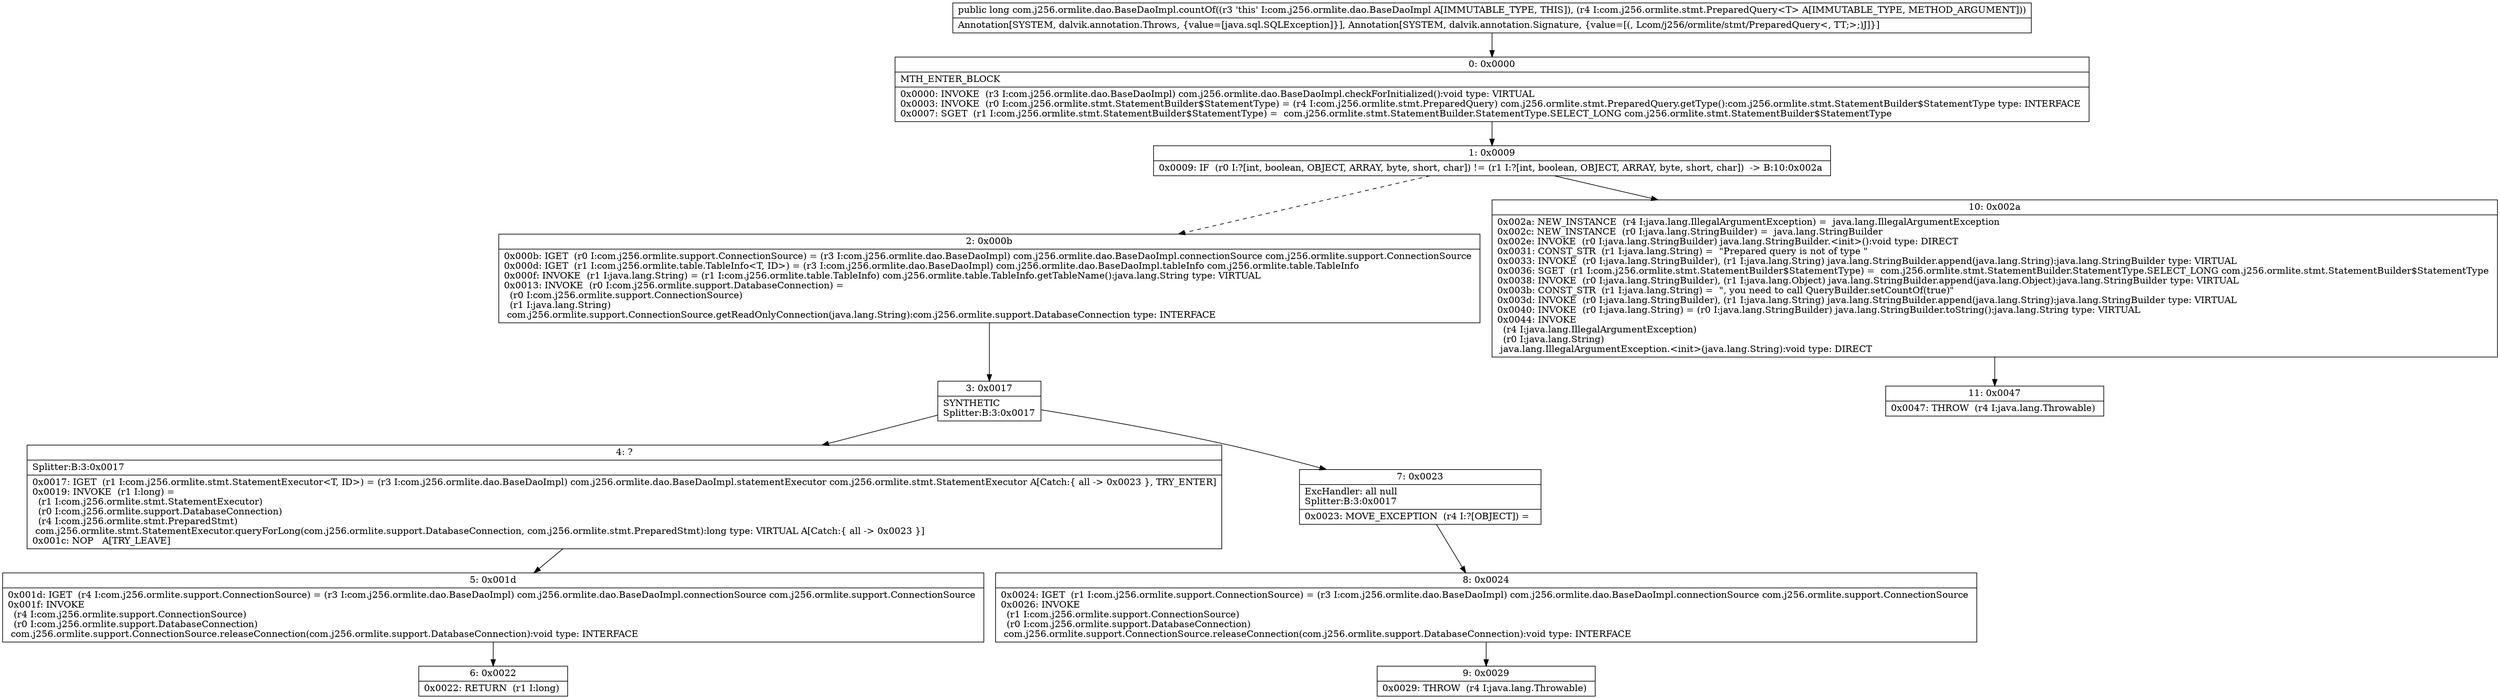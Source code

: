 digraph "CFG forcom.j256.ormlite.dao.BaseDaoImpl.countOf(Lcom\/j256\/ormlite\/stmt\/PreparedQuery;)J" {
Node_0 [shape=record,label="{0\:\ 0x0000|MTH_ENTER_BLOCK\l|0x0000: INVOKE  (r3 I:com.j256.ormlite.dao.BaseDaoImpl) com.j256.ormlite.dao.BaseDaoImpl.checkForInitialized():void type: VIRTUAL \l0x0003: INVOKE  (r0 I:com.j256.ormlite.stmt.StatementBuilder$StatementType) = (r4 I:com.j256.ormlite.stmt.PreparedQuery) com.j256.ormlite.stmt.PreparedQuery.getType():com.j256.ormlite.stmt.StatementBuilder$StatementType type: INTERFACE \l0x0007: SGET  (r1 I:com.j256.ormlite.stmt.StatementBuilder$StatementType) =  com.j256.ormlite.stmt.StatementBuilder.StatementType.SELECT_LONG com.j256.ormlite.stmt.StatementBuilder$StatementType \l}"];
Node_1 [shape=record,label="{1\:\ 0x0009|0x0009: IF  (r0 I:?[int, boolean, OBJECT, ARRAY, byte, short, char]) != (r1 I:?[int, boolean, OBJECT, ARRAY, byte, short, char])  \-\> B:10:0x002a \l}"];
Node_2 [shape=record,label="{2\:\ 0x000b|0x000b: IGET  (r0 I:com.j256.ormlite.support.ConnectionSource) = (r3 I:com.j256.ormlite.dao.BaseDaoImpl) com.j256.ormlite.dao.BaseDaoImpl.connectionSource com.j256.ormlite.support.ConnectionSource \l0x000d: IGET  (r1 I:com.j256.ormlite.table.TableInfo\<T, ID\>) = (r3 I:com.j256.ormlite.dao.BaseDaoImpl) com.j256.ormlite.dao.BaseDaoImpl.tableInfo com.j256.ormlite.table.TableInfo \l0x000f: INVOKE  (r1 I:java.lang.String) = (r1 I:com.j256.ormlite.table.TableInfo) com.j256.ormlite.table.TableInfo.getTableName():java.lang.String type: VIRTUAL \l0x0013: INVOKE  (r0 I:com.j256.ormlite.support.DatabaseConnection) = \l  (r0 I:com.j256.ormlite.support.ConnectionSource)\l  (r1 I:java.lang.String)\l com.j256.ormlite.support.ConnectionSource.getReadOnlyConnection(java.lang.String):com.j256.ormlite.support.DatabaseConnection type: INTERFACE \l}"];
Node_3 [shape=record,label="{3\:\ 0x0017|SYNTHETIC\lSplitter:B:3:0x0017\l}"];
Node_4 [shape=record,label="{4\:\ ?|Splitter:B:3:0x0017\l|0x0017: IGET  (r1 I:com.j256.ormlite.stmt.StatementExecutor\<T, ID\>) = (r3 I:com.j256.ormlite.dao.BaseDaoImpl) com.j256.ormlite.dao.BaseDaoImpl.statementExecutor com.j256.ormlite.stmt.StatementExecutor A[Catch:\{ all \-\> 0x0023 \}, TRY_ENTER]\l0x0019: INVOKE  (r1 I:long) = \l  (r1 I:com.j256.ormlite.stmt.StatementExecutor)\l  (r0 I:com.j256.ormlite.support.DatabaseConnection)\l  (r4 I:com.j256.ormlite.stmt.PreparedStmt)\l com.j256.ormlite.stmt.StatementExecutor.queryForLong(com.j256.ormlite.support.DatabaseConnection, com.j256.ormlite.stmt.PreparedStmt):long type: VIRTUAL A[Catch:\{ all \-\> 0x0023 \}]\l0x001c: NOP   A[TRY_LEAVE]\l}"];
Node_5 [shape=record,label="{5\:\ 0x001d|0x001d: IGET  (r4 I:com.j256.ormlite.support.ConnectionSource) = (r3 I:com.j256.ormlite.dao.BaseDaoImpl) com.j256.ormlite.dao.BaseDaoImpl.connectionSource com.j256.ormlite.support.ConnectionSource \l0x001f: INVOKE  \l  (r4 I:com.j256.ormlite.support.ConnectionSource)\l  (r0 I:com.j256.ormlite.support.DatabaseConnection)\l com.j256.ormlite.support.ConnectionSource.releaseConnection(com.j256.ormlite.support.DatabaseConnection):void type: INTERFACE \l}"];
Node_6 [shape=record,label="{6\:\ 0x0022|0x0022: RETURN  (r1 I:long) \l}"];
Node_7 [shape=record,label="{7\:\ 0x0023|ExcHandler: all null\lSplitter:B:3:0x0017\l|0x0023: MOVE_EXCEPTION  (r4 I:?[OBJECT]) =  \l}"];
Node_8 [shape=record,label="{8\:\ 0x0024|0x0024: IGET  (r1 I:com.j256.ormlite.support.ConnectionSource) = (r3 I:com.j256.ormlite.dao.BaseDaoImpl) com.j256.ormlite.dao.BaseDaoImpl.connectionSource com.j256.ormlite.support.ConnectionSource \l0x0026: INVOKE  \l  (r1 I:com.j256.ormlite.support.ConnectionSource)\l  (r0 I:com.j256.ormlite.support.DatabaseConnection)\l com.j256.ormlite.support.ConnectionSource.releaseConnection(com.j256.ormlite.support.DatabaseConnection):void type: INTERFACE \l}"];
Node_9 [shape=record,label="{9\:\ 0x0029|0x0029: THROW  (r4 I:java.lang.Throwable) \l}"];
Node_10 [shape=record,label="{10\:\ 0x002a|0x002a: NEW_INSTANCE  (r4 I:java.lang.IllegalArgumentException) =  java.lang.IllegalArgumentException \l0x002c: NEW_INSTANCE  (r0 I:java.lang.StringBuilder) =  java.lang.StringBuilder \l0x002e: INVOKE  (r0 I:java.lang.StringBuilder) java.lang.StringBuilder.\<init\>():void type: DIRECT \l0x0031: CONST_STR  (r1 I:java.lang.String) =  \"Prepared query is not of type \" \l0x0033: INVOKE  (r0 I:java.lang.StringBuilder), (r1 I:java.lang.String) java.lang.StringBuilder.append(java.lang.String):java.lang.StringBuilder type: VIRTUAL \l0x0036: SGET  (r1 I:com.j256.ormlite.stmt.StatementBuilder$StatementType) =  com.j256.ormlite.stmt.StatementBuilder.StatementType.SELECT_LONG com.j256.ormlite.stmt.StatementBuilder$StatementType \l0x0038: INVOKE  (r0 I:java.lang.StringBuilder), (r1 I:java.lang.Object) java.lang.StringBuilder.append(java.lang.Object):java.lang.StringBuilder type: VIRTUAL \l0x003b: CONST_STR  (r1 I:java.lang.String) =  \", you need to call QueryBuilder.setCountOf(true)\" \l0x003d: INVOKE  (r0 I:java.lang.StringBuilder), (r1 I:java.lang.String) java.lang.StringBuilder.append(java.lang.String):java.lang.StringBuilder type: VIRTUAL \l0x0040: INVOKE  (r0 I:java.lang.String) = (r0 I:java.lang.StringBuilder) java.lang.StringBuilder.toString():java.lang.String type: VIRTUAL \l0x0044: INVOKE  \l  (r4 I:java.lang.IllegalArgumentException)\l  (r0 I:java.lang.String)\l java.lang.IllegalArgumentException.\<init\>(java.lang.String):void type: DIRECT \l}"];
Node_11 [shape=record,label="{11\:\ 0x0047|0x0047: THROW  (r4 I:java.lang.Throwable) \l}"];
MethodNode[shape=record,label="{public long com.j256.ormlite.dao.BaseDaoImpl.countOf((r3 'this' I:com.j256.ormlite.dao.BaseDaoImpl A[IMMUTABLE_TYPE, THIS]), (r4 I:com.j256.ormlite.stmt.PreparedQuery\<T\> A[IMMUTABLE_TYPE, METHOD_ARGUMENT]))  | Annotation[SYSTEM, dalvik.annotation.Throws, \{value=[java.sql.SQLException]\}], Annotation[SYSTEM, dalvik.annotation.Signature, \{value=[(, Lcom\/j256\/ormlite\/stmt\/PreparedQuery\<, TT;\>;)J]\}]\l}"];
MethodNode -> Node_0;
Node_0 -> Node_1;
Node_1 -> Node_2[style=dashed];
Node_1 -> Node_10;
Node_2 -> Node_3;
Node_3 -> Node_4;
Node_3 -> Node_7;
Node_4 -> Node_5;
Node_5 -> Node_6;
Node_7 -> Node_8;
Node_8 -> Node_9;
Node_10 -> Node_11;
}

